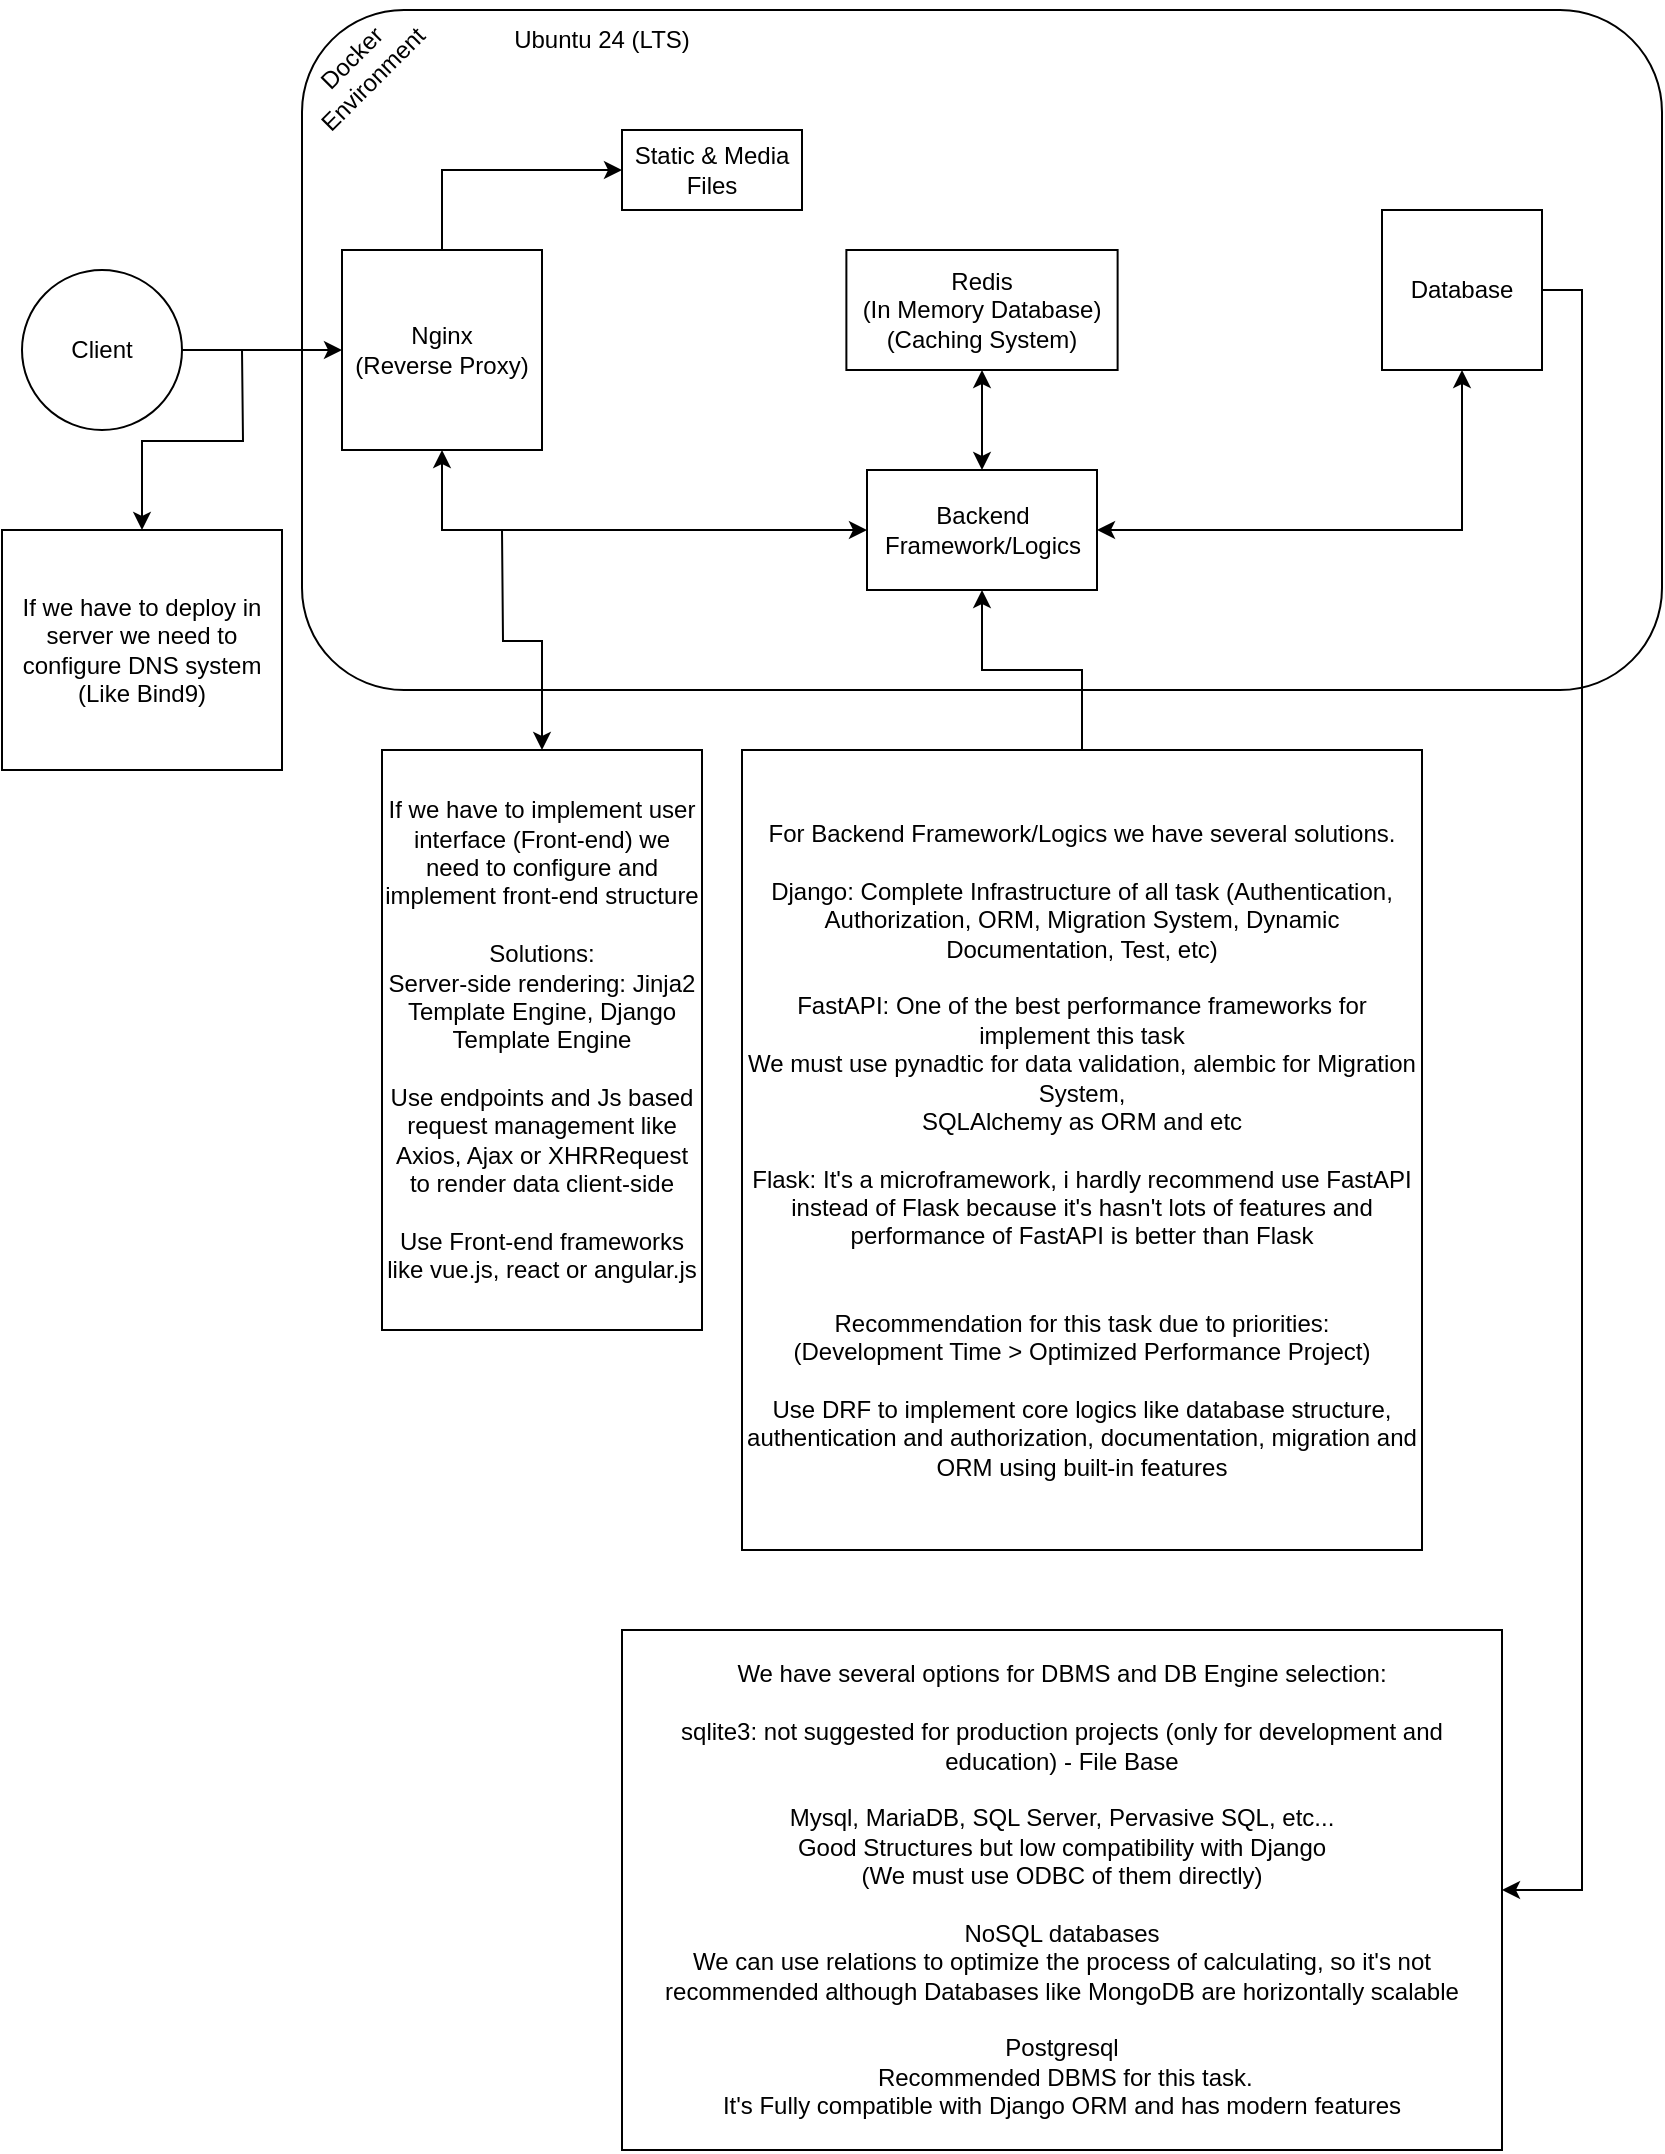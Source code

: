 <mxfile version="24.7.8">
  <diagram name="Page-1" id="37c4rPpetWpp668Vft7c">
    <mxGraphModel dx="1050" dy="557" grid="1" gridSize="10" guides="1" tooltips="1" connect="1" arrows="1" fold="1" page="1" pageScale="1" pageWidth="850" pageHeight="1100" math="0" shadow="0">
      <root>
        <mxCell id="0" />
        <mxCell id="1" parent="0" />
        <mxCell id="HbDaZ_3BGGFOPa__FSR8-2" value="" style="rounded=1;whiteSpace=wrap;html=1;gradientColor=none;" vertex="1" parent="1">
          <mxGeometry x="160" y="10" width="680" height="340" as="geometry" />
        </mxCell>
        <mxCell id="HbDaZ_3BGGFOPa__FSR8-3" value="Ubuntu 24 (LTS)" style="text;html=1;align=center;verticalAlign=middle;whiteSpace=wrap;rounded=0;" vertex="1" parent="1">
          <mxGeometry x="260" y="10" width="100" height="30" as="geometry" />
        </mxCell>
        <mxCell id="HbDaZ_3BGGFOPa__FSR8-11" style="edgeStyle=orthogonalEdgeStyle;rounded=0;orthogonalLoop=1;jettySize=auto;html=1;entryX=0;entryY=0.5;entryDx=0;entryDy=0;exitX=0.5;exitY=0;exitDx=0;exitDy=0;" edge="1" parent="1" source="HbDaZ_3BGGFOPa__FSR8-4" target="HbDaZ_3BGGFOPa__FSR8-10">
          <mxGeometry relative="1" as="geometry" />
        </mxCell>
        <mxCell id="HbDaZ_3BGGFOPa__FSR8-13" style="edgeStyle=orthogonalEdgeStyle;rounded=0;orthogonalLoop=1;jettySize=auto;html=1;entryX=0;entryY=0.5;entryDx=0;entryDy=0;exitX=0.5;exitY=1;exitDx=0;exitDy=0;startArrow=classic;startFill=1;" edge="1" parent="1" source="HbDaZ_3BGGFOPa__FSR8-4" target="HbDaZ_3BGGFOPa__FSR8-12">
          <mxGeometry relative="1" as="geometry" />
        </mxCell>
        <mxCell id="HbDaZ_3BGGFOPa__FSR8-4" value="Nginx&lt;br&gt;(Reverse Proxy)" style="whiteSpace=wrap;html=1;aspect=fixed;" vertex="1" parent="1">
          <mxGeometry x="180" y="130" width="100" height="100" as="geometry" />
        </mxCell>
        <mxCell id="HbDaZ_3BGGFOPa__FSR8-5" value="Client" style="ellipse;whiteSpace=wrap;html=1;aspect=fixed;" vertex="1" parent="1">
          <mxGeometry x="20" y="140" width="80" height="80" as="geometry" />
        </mxCell>
        <mxCell id="HbDaZ_3BGGFOPa__FSR8-6" style="edgeStyle=orthogonalEdgeStyle;rounded=0;orthogonalLoop=1;jettySize=auto;html=1;entryX=0;entryY=0.5;entryDx=0;entryDy=0;" edge="1" parent="1" source="HbDaZ_3BGGFOPa__FSR8-5" target="HbDaZ_3BGGFOPa__FSR8-4">
          <mxGeometry relative="1" as="geometry" />
        </mxCell>
        <mxCell id="HbDaZ_3BGGFOPa__FSR8-9" style="edgeStyle=orthogonalEdgeStyle;rounded=0;orthogonalLoop=1;jettySize=auto;html=1;endArrow=none;endFill=0;startArrow=classic;startFill=1;" edge="1" parent="1" source="HbDaZ_3BGGFOPa__FSR8-8">
          <mxGeometry relative="1" as="geometry">
            <mxPoint x="130" y="180" as="targetPoint" />
          </mxGeometry>
        </mxCell>
        <mxCell id="HbDaZ_3BGGFOPa__FSR8-8" value="If we have to deploy in server we need to configure DNS system&lt;br&gt;(Like Bind9)" style="rounded=0;whiteSpace=wrap;html=1;" vertex="1" parent="1">
          <mxGeometry x="10" y="270" width="140" height="120" as="geometry" />
        </mxCell>
        <mxCell id="HbDaZ_3BGGFOPa__FSR8-10" value="Static &amp;amp; Media Files" style="rounded=0;whiteSpace=wrap;html=1;" vertex="1" parent="1">
          <mxGeometry x="320" y="70" width="90" height="40" as="geometry" />
        </mxCell>
        <mxCell id="HbDaZ_3BGGFOPa__FSR8-17" style="edgeStyle=orthogonalEdgeStyle;rounded=0;orthogonalLoop=1;jettySize=auto;html=1;entryX=0.5;entryY=1;entryDx=0;entryDy=0;startArrow=classic;startFill=1;" edge="1" parent="1" source="HbDaZ_3BGGFOPa__FSR8-12" target="HbDaZ_3BGGFOPa__FSR8-16">
          <mxGeometry relative="1" as="geometry" />
        </mxCell>
        <mxCell id="HbDaZ_3BGGFOPa__FSR8-21" style="edgeStyle=orthogonalEdgeStyle;rounded=0;orthogonalLoop=1;jettySize=auto;html=1;entryX=0.5;entryY=1;entryDx=0;entryDy=0;startArrow=classic;startFill=1;" edge="1" parent="1" source="HbDaZ_3BGGFOPa__FSR8-12" target="HbDaZ_3BGGFOPa__FSR8-20">
          <mxGeometry relative="1" as="geometry" />
        </mxCell>
        <mxCell id="HbDaZ_3BGGFOPa__FSR8-12" value="Backend Framework/Logics" style="rounded=0;whiteSpace=wrap;html=1;" vertex="1" parent="1">
          <mxGeometry x="442.5" y="240" width="115" height="60" as="geometry" />
        </mxCell>
        <mxCell id="HbDaZ_3BGGFOPa__FSR8-15" style="edgeStyle=orthogonalEdgeStyle;rounded=0;orthogonalLoop=1;jettySize=auto;html=1;startArrow=classic;startFill=1;endArrow=none;endFill=0;" edge="1" parent="1" source="HbDaZ_3BGGFOPa__FSR8-14">
          <mxGeometry relative="1" as="geometry">
            <mxPoint x="260" y="270" as="targetPoint" />
          </mxGeometry>
        </mxCell>
        <mxCell id="HbDaZ_3BGGFOPa__FSR8-14" value="If we have to implement user interface (Front-end) we need to configure and implement front-end structure&lt;br&gt;&lt;br&gt;Solutions:&lt;br&gt;Server-side rendering: Jinja2 Template Engine, Django Template Engine&lt;br&gt;&lt;br&gt;&lt;div&gt;Use endpoints and Js based request management like Axios, Ajax or XHRRequest to render data client-side&lt;/div&gt;&lt;div&gt;&lt;br&gt;&lt;/div&gt;&lt;div&gt;Use Front-end frameworks like vue.js, react or angular.js&lt;/div&gt;" style="rounded=0;whiteSpace=wrap;html=1;" vertex="1" parent="1">
          <mxGeometry x="200" y="380" width="160" height="290" as="geometry" />
        </mxCell>
        <mxCell id="HbDaZ_3BGGFOPa__FSR8-25" style="edgeStyle=orthogonalEdgeStyle;rounded=0;orthogonalLoop=1;jettySize=auto;html=1;entryX=1;entryY=0.5;entryDx=0;entryDy=0;exitX=1;exitY=0.5;exitDx=0;exitDy=0;" edge="1" parent="1" source="HbDaZ_3BGGFOPa__FSR8-16" target="HbDaZ_3BGGFOPa__FSR8-24">
          <mxGeometry relative="1" as="geometry" />
        </mxCell>
        <mxCell id="HbDaZ_3BGGFOPa__FSR8-16" value="Database" style="whiteSpace=wrap;html=1;aspect=fixed;" vertex="1" parent="1">
          <mxGeometry x="700" y="110" width="80" height="80" as="geometry" />
        </mxCell>
        <mxCell id="HbDaZ_3BGGFOPa__FSR8-18" value="Docker Environment" style="text;html=1;align=center;verticalAlign=middle;whiteSpace=wrap;rounded=0;rotation=-45;" vertex="1" parent="1">
          <mxGeometry x="160" y="24" width="60" height="30" as="geometry" />
        </mxCell>
        <mxCell id="HbDaZ_3BGGFOPa__FSR8-20" value="Redis&lt;br&gt;(In Memory Database)&lt;br&gt;(Caching System)" style="rounded=0;whiteSpace=wrap;html=1;" vertex="1" parent="1">
          <mxGeometry x="432.19" y="130" width="135.62" height="60" as="geometry" />
        </mxCell>
        <mxCell id="HbDaZ_3BGGFOPa__FSR8-23" style="edgeStyle=orthogonalEdgeStyle;rounded=0;orthogonalLoop=1;jettySize=auto;html=1;entryX=0.5;entryY=1;entryDx=0;entryDy=0;" edge="1" parent="1" source="HbDaZ_3BGGFOPa__FSR8-22" target="HbDaZ_3BGGFOPa__FSR8-12">
          <mxGeometry relative="1" as="geometry" />
        </mxCell>
        <mxCell id="HbDaZ_3BGGFOPa__FSR8-22" value="For Backend Framework/Logics we have several solutions.&lt;br&gt;&lt;br&gt;Django: Complete Infrastructure of all task (Authentication, Authorization, ORM, Migration System, Dynamic Documentation, Test, etc)&lt;br&gt;&lt;br&gt;FastAPI: One of the best performance frameworks for implement this task&lt;div&gt;We must use pynadtic for data validation, alembic for Migration System,&lt;br&gt;SQLAlchemy as ORM and etc&lt;br&gt;&lt;br&gt;Flask: It&#39;s a microframework, i hardly recommend use FastAPI instead of Flask because it&#39;s hasn&#39;t lots of features and performance of FastAPI is better than Flask&lt;br&gt;&lt;br&gt;&lt;br&gt;Recommendation for this task due to priorities:&lt;br&gt;(Development Time &amp;gt; Optimized Performance Project)&lt;br&gt;&lt;br&gt;Use DRF to implement core logics like database structure, authentication and authorization, documentation, migration and ORM using built-in features&lt;br&gt;&lt;/div&gt;" style="rounded=0;whiteSpace=wrap;html=1;" vertex="1" parent="1">
          <mxGeometry x="380" y="380" width="340" height="400" as="geometry" />
        </mxCell>
        <mxCell id="HbDaZ_3BGGFOPa__FSR8-24" value="We have several options for DBMS and DB Engine selection:&lt;br&gt;&lt;br&gt;sqlite3: not suggested for production projects (only for development and education) - File Base&lt;br&gt;&lt;br&gt;Mysql, MariaDB, SQL Server, Pervasive SQL, etc...&lt;br&gt;Good Structures but low compatibility with Django&lt;br&gt;(We must use ODBC of them directly)&lt;br&gt;&lt;br&gt;NoSQL databases&lt;br&gt;We can use relations to optimize the process of calculating, so it&#39;s not recommended although Databases like MongoDB are horizontally scalable&lt;br&gt;&lt;br&gt;Postgresql&lt;br&gt;&amp;nbsp;Recommended DBMS for this task.&lt;br&gt;It&#39;s Fully compatible with Django ORM and has modern features" style="rounded=0;whiteSpace=wrap;html=1;" vertex="1" parent="1">
          <mxGeometry x="320" y="820" width="440" height="260" as="geometry" />
        </mxCell>
      </root>
    </mxGraphModel>
  </diagram>
</mxfile>
